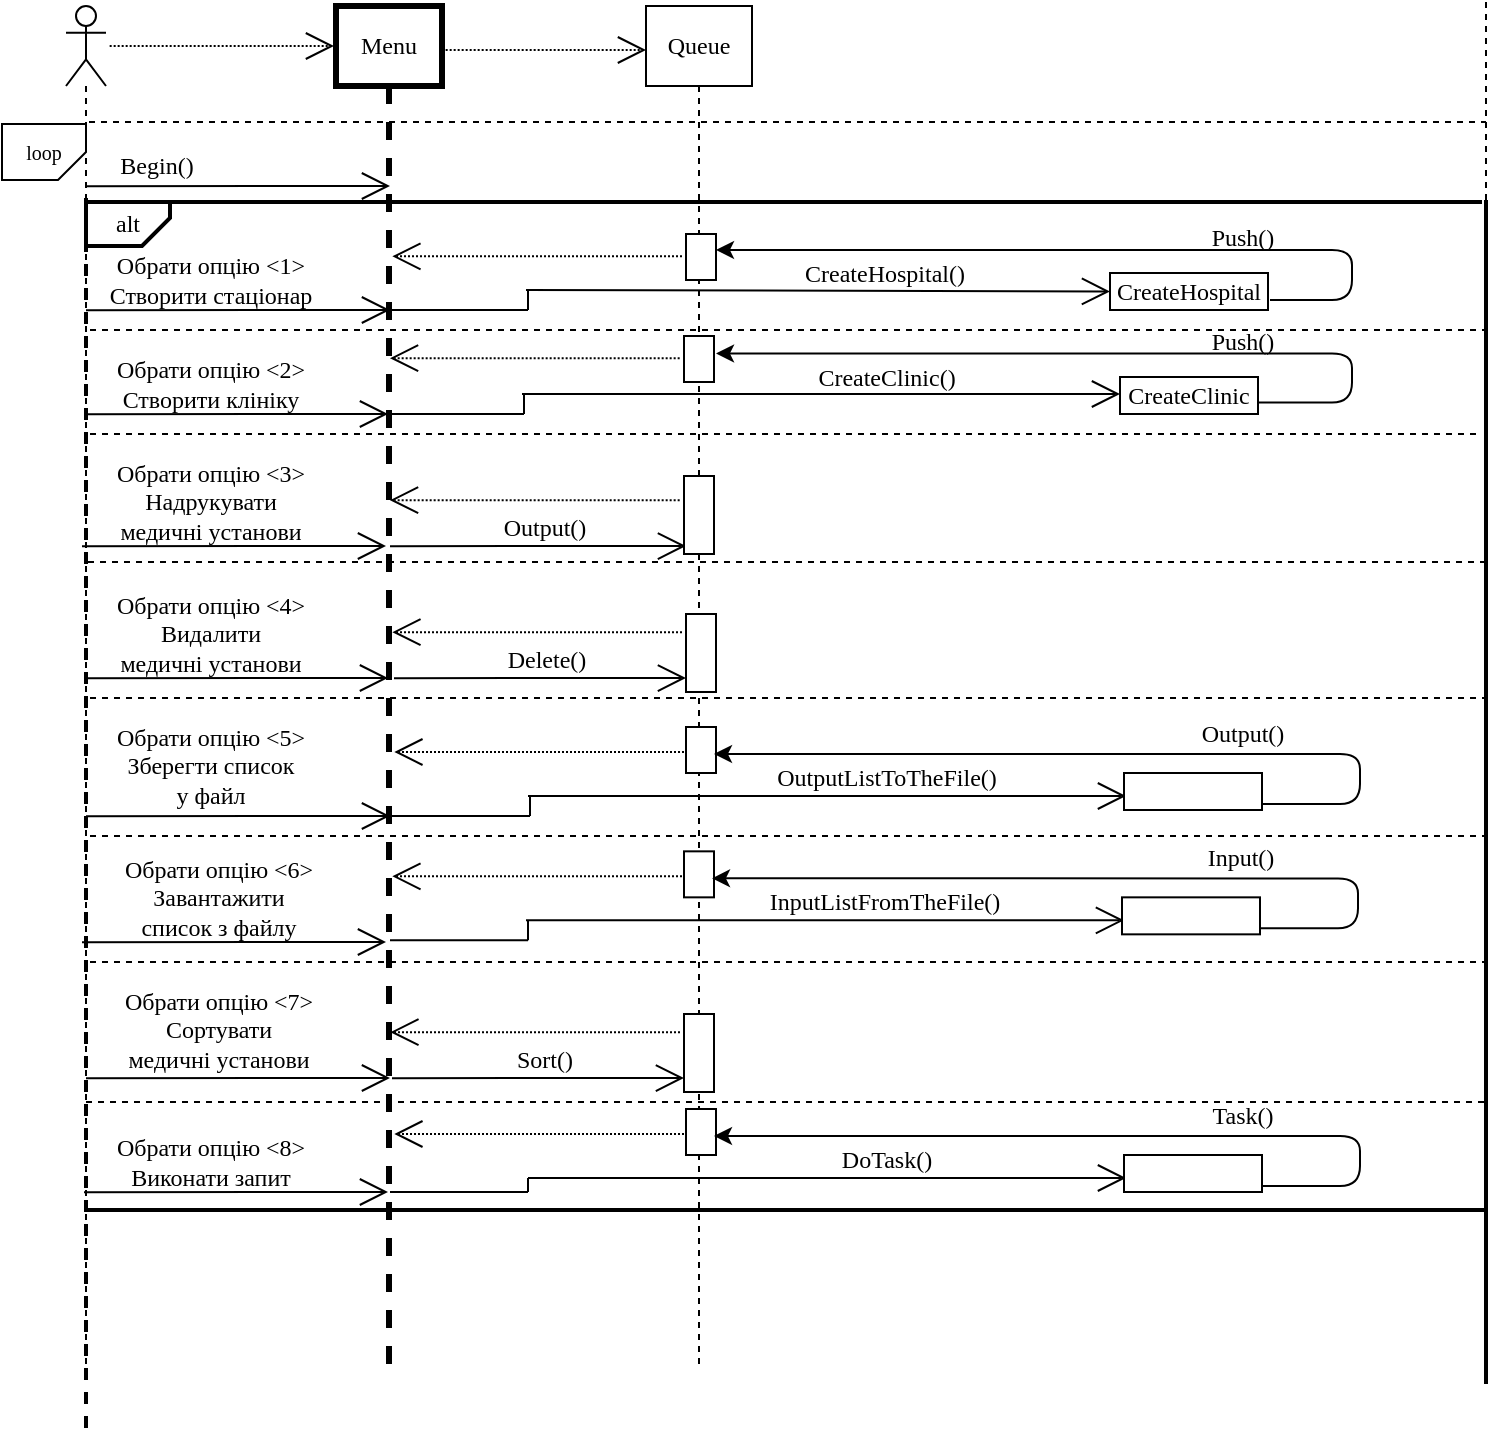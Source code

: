 <mxfile version="14.6.13" type="device"><diagram id="51WjsTU2TKS82cdjhTCn" name="Page-1"><mxGraphModel dx="1038" dy="1717" grid="0" gridSize="10" guides="1" tooltips="1" connect="1" arrows="1" fold="1" page="1" pageScale="1" pageWidth="827" pageHeight="1169" math="0" shadow="0"><root><mxCell id="0"/><mxCell id="1" parent="0"/><mxCell id="gkSrucUbCLl49yAsPyJy-1" value="" style="shape=umlLifeline;participant=umlActor;perimeter=lifelinePerimeter;whiteSpace=wrap;html=1;container=1;collapsible=0;recursiveResize=0;verticalAlign=top;spacingTop=36;outlineConnect=0;" parent="1" vertex="1"><mxGeometry x="50" width="20" height="680" as="geometry"/></mxCell><mxCell id="sASarReEPnSG1Yu1dlLm-104" value="" style="endArrow=none;dashed=1;html=1;fontFamily=Times New Roman;fontSize=11;strokeWidth=2;" edge="1" parent="gkSrucUbCLl49yAsPyJy-1"><mxGeometry width="50" height="50" relative="1" as="geometry"><mxPoint x="10" y="711" as="sourcePoint"/><mxPoint x="10" y="96" as="targetPoint"/></mxGeometry></mxCell><mxCell id="gkSrucUbCLl49yAsPyJy-5" value="Begin()" style="text;html=1;align=center;verticalAlign=middle;resizable=0;points=[];autosize=1;strokeColor=none;fontFamily=Times New Roman;" parent="1" vertex="1"><mxGeometry x="70" y="70" width="50" height="20" as="geometry"/></mxCell><mxCell id="gkSrucUbCLl49yAsPyJy-6" value="Обрати опцію &amp;lt;1&amp;gt;&lt;br&gt;Створити стаціонар" style="text;html=1;align=center;verticalAlign=middle;resizable=0;points=[];autosize=1;strokeColor=none;fontFamily=Times New Roman;" parent="1" vertex="1"><mxGeometry x="66" y="121" width="112" height="31" as="geometry"/></mxCell><mxCell id="gkSrucUbCLl49yAsPyJy-7" value="Обрати опцію &amp;lt;2&amp;gt;&lt;br&gt;Створити клініку" style="text;html=1;align=center;verticalAlign=middle;resizable=0;points=[];autosize=1;strokeColor=none;fontFamily=Times New Roman;" parent="1" vertex="1"><mxGeometry x="70" y="173" width="104" height="31" as="geometry"/></mxCell><mxCell id="gkSrucUbCLl49yAsPyJy-8" value="Обрати опцію &amp;lt;3&amp;gt;&lt;br&gt;Надрукувати&lt;br&gt;медичні установи" style="text;html=1;align=center;verticalAlign=middle;resizable=0;points=[];autosize=1;strokeColor=none;fontFamily=Times New Roman;" parent="1" vertex="1"><mxGeometry x="70" y="225" width="104" height="45" as="geometry"/></mxCell><mxCell id="gkSrucUbCLl49yAsPyJy-9" value="Обрати опцію &amp;lt;4&amp;gt;&lt;br&gt;Видалити&lt;br&gt;медичні установи" style="text;html=1;align=center;verticalAlign=middle;resizable=0;points=[];autosize=1;strokeColor=none;fontFamily=Times New Roman;" parent="1" vertex="1"><mxGeometry x="70" y="291" width="104" height="45" as="geometry"/></mxCell><mxCell id="gkSrucUbCLl49yAsPyJy-10" value="Обрати опцію &amp;lt;5&amp;gt;&lt;br&gt;Зберегти список&lt;br&gt;у файл" style="text;html=1;align=center;verticalAlign=middle;resizable=0;points=[];autosize=1;strokeColor=none;fontFamily=Times New Roman;" parent="1" vertex="1"><mxGeometry x="70" y="357" width="104" height="45" as="geometry"/></mxCell><mxCell id="gkSrucUbCLl49yAsPyJy-11" value="Обрати опцію &amp;lt;6&amp;gt;&lt;br&gt;Завантажити&lt;br&gt;список з файлу" style="text;html=1;align=center;verticalAlign=middle;resizable=0;points=[];autosize=1;strokeColor=none;fontFamily=Times New Roman;" parent="1" vertex="1"><mxGeometry x="74" y="423" width="104" height="45" as="geometry"/></mxCell><mxCell id="gkSrucUbCLl49yAsPyJy-12" value="Обрати опцію &amp;lt;7&amp;gt;&lt;br&gt;Сортувати&lt;br&gt;медичні установи" style="text;html=1;align=center;verticalAlign=middle;resizable=0;points=[];autosize=1;strokeColor=none;fontFamily=Times New Roman;" parent="1" vertex="1"><mxGeometry x="74" y="489" width="104" height="45" as="geometry"/></mxCell><mxCell id="gkSrucUbCLl49yAsPyJy-13" value="Обрати опцію &amp;lt;8&amp;gt;&lt;br&gt;Виконати запит" style="text;html=1;align=center;verticalAlign=middle;resizable=0;points=[];autosize=1;strokeColor=none;fontFamily=Times New Roman;" parent="1" vertex="1"><mxGeometry x="70" y="562" width="104" height="31" as="geometry"/></mxCell><mxCell id="gkSrucUbCLl49yAsPyJy-15" value="Menu" style="shape=umlLifeline;perimeter=lifelinePerimeter;whiteSpace=wrap;html=1;container=1;collapsible=0;recursiveResize=0;outlineConnect=0;fontFamily=Times New Roman;strokeWidth=3;" parent="1" vertex="1"><mxGeometry x="185" width="53" height="679" as="geometry"/></mxCell><mxCell id="gkSrucUbCLl49yAsPyJy-16" value="" style="endArrow=open;endFill=1;endSize=12;html=1;fontFamily=Times New Roman;" parent="1" edge="1"><mxGeometry width="160" relative="1" as="geometry"><mxPoint x="60" y="90.08" as="sourcePoint"/><mxPoint x="212" y="90" as="targetPoint"/></mxGeometry></mxCell><mxCell id="gkSrucUbCLl49yAsPyJy-17" value="" style="endArrow=open;endFill=1;endSize=12;html=1;fontFamily=Times New Roman;" parent="1" edge="1"><mxGeometry width="160" relative="1" as="geometry"><mxPoint x="60" y="152.08" as="sourcePoint"/><mxPoint x="212" y="152" as="targetPoint"/></mxGeometry></mxCell><mxCell id="gkSrucUbCLl49yAsPyJy-18" value="" style="endArrow=open;endFill=1;endSize=12;html=1;fontFamily=Times New Roman;" parent="1" edge="1"><mxGeometry width="160" relative="1" as="geometry"><mxPoint x="59" y="204.08" as="sourcePoint"/><mxPoint x="211" y="204" as="targetPoint"/></mxGeometry></mxCell><mxCell id="gkSrucUbCLl49yAsPyJy-19" value="" style="endArrow=open;endFill=1;endSize=12;html=1;fontFamily=Times New Roman;" parent="1" edge="1"><mxGeometry width="160" relative="1" as="geometry"><mxPoint x="58" y="270.08" as="sourcePoint"/><mxPoint x="210" y="270" as="targetPoint"/></mxGeometry></mxCell><mxCell id="gkSrucUbCLl49yAsPyJy-20" value="" style="endArrow=open;endFill=1;endSize=12;html=1;fontFamily=Times New Roman;" parent="1" edge="1"><mxGeometry width="160" relative="1" as="geometry"><mxPoint x="59" y="336.08" as="sourcePoint"/><mxPoint x="211" y="336.0" as="targetPoint"/></mxGeometry></mxCell><mxCell id="gkSrucUbCLl49yAsPyJy-21" value="" style="endArrow=open;endFill=1;endSize=12;html=1;fontFamily=Times New Roman;" parent="1" edge="1"><mxGeometry width="160" relative="1" as="geometry"><mxPoint x="60" y="405.08" as="sourcePoint"/><mxPoint x="212" y="405" as="targetPoint"/></mxGeometry></mxCell><mxCell id="gkSrucUbCLl49yAsPyJy-22" value="" style="endArrow=open;endFill=1;endSize=12;html=1;fontFamily=Times New Roman;" parent="1" edge="1"><mxGeometry width="160" relative="1" as="geometry"><mxPoint x="58" y="468.08" as="sourcePoint"/><mxPoint x="210" y="468" as="targetPoint"/></mxGeometry></mxCell><mxCell id="gkSrucUbCLl49yAsPyJy-23" value="" style="endArrow=open;endFill=1;endSize=12;html=1;fontFamily=Times New Roman;" parent="1" edge="1"><mxGeometry width="160" relative="1" as="geometry"><mxPoint x="60" y="536.08" as="sourcePoint"/><mxPoint x="212" y="536" as="targetPoint"/></mxGeometry></mxCell><mxCell id="gkSrucUbCLl49yAsPyJy-24" value="" style="endArrow=open;endFill=1;endSize=12;html=1;fontFamily=Times New Roman;" parent="1" edge="1"><mxGeometry width="160" relative="1" as="geometry"><mxPoint x="59" y="593.08" as="sourcePoint"/><mxPoint x="211" y="593" as="targetPoint"/></mxGeometry></mxCell><mxCell id="gkSrucUbCLl49yAsPyJy-26" value="Queue" style="shape=umlLifeline;perimeter=lifelinePerimeter;whiteSpace=wrap;html=1;container=1;collapsible=0;recursiveResize=0;outlineConnect=0;fontFamily=Times New Roman;gradientColor=none;" parent="1" vertex="1"><mxGeometry x="340" width="53" height="679" as="geometry"/></mxCell><mxCell id="sASarReEPnSG1Yu1dlLm-58" value="" style="rounded=0;whiteSpace=wrap;html=1;fontFamily=Times New Roman;fontSize=11;" vertex="1" parent="gkSrucUbCLl49yAsPyJy-26"><mxGeometry x="20" y="360.5" width="15" height="23" as="geometry"/></mxCell><mxCell id="gkSrucUbCLl49yAsPyJy-28" value="" style="endArrow=open;endFill=1;endSize=12;html=1;fontFamily=Times New Roman;entryX=0;entryY=0.5;entryDx=0;entryDy=0;" parent="1" edge="1" target="sASarReEPnSG1Yu1dlLm-19"><mxGeometry width="160" relative="1" as="geometry"><mxPoint x="280" y="142" as="sourcePoint"/><mxPoint x="579" y="142" as="targetPoint"/></mxGeometry></mxCell><mxCell id="gkSrucUbCLl49yAsPyJy-30" value="" style="endArrow=open;endFill=1;endSize=12;html=1;fontFamily=Times New Roman;" parent="1" edge="1"><mxGeometry width="160" relative="1" as="geometry"><mxPoint x="212" y="270.08" as="sourcePoint"/><mxPoint x="360" y="270" as="targetPoint"/></mxGeometry></mxCell><mxCell id="gkSrucUbCLl49yAsPyJy-31" value="" style="endArrow=open;endFill=1;endSize=12;html=1;fontFamily=Times New Roman;" parent="1" edge="1"><mxGeometry width="160" relative="1" as="geometry"><mxPoint x="214" y="336.08" as="sourcePoint"/><mxPoint x="360" y="336" as="targetPoint"/></mxGeometry></mxCell><mxCell id="sASarReEPnSG1Yu1dlLm-1" value="" style="endArrow=none;dashed=1;html=1;" edge="1" parent="1"><mxGeometry width="50" height="50" relative="1" as="geometry"><mxPoint x="61.5" y="58" as="sourcePoint"/><mxPoint x="760" y="58" as="targetPoint"/></mxGeometry></mxCell><mxCell id="sASarReEPnSG1Yu1dlLm-2" value="" style="endArrow=none;html=1;strokeWidth=2;" edge="1" parent="1"><mxGeometry width="50" height="50" relative="1" as="geometry"><mxPoint x="62" y="98" as="sourcePoint"/><mxPoint x="758" y="98" as="targetPoint"/></mxGeometry></mxCell><mxCell id="sASarReEPnSG1Yu1dlLm-3" value="" style="endArrow=none;dashed=1;html=1;" edge="1" parent="1"><mxGeometry width="50" height="50" relative="1" as="geometry"><mxPoint x="62" y="162" as="sourcePoint"/><mxPoint x="761" y="162" as="targetPoint"/></mxGeometry></mxCell><mxCell id="sASarReEPnSG1Yu1dlLm-4" value="" style="endArrow=none;dashed=1;html=1;" edge="1" parent="1"><mxGeometry width="50" height="50" relative="1" as="geometry"><mxPoint x="62" y="214" as="sourcePoint"/><mxPoint x="758" y="214" as="targetPoint"/></mxGeometry></mxCell><mxCell id="sASarReEPnSG1Yu1dlLm-5" value="" style="endArrow=none;dashed=1;html=1;" edge="1" parent="1"><mxGeometry width="50" height="50" relative="1" as="geometry"><mxPoint x="61" y="278" as="sourcePoint"/><mxPoint x="759" y="278" as="targetPoint"/></mxGeometry></mxCell><mxCell id="sASarReEPnSG1Yu1dlLm-6" value="" style="endArrow=none;dashed=1;html=1;" edge="1" parent="1"><mxGeometry width="50" height="50" relative="1" as="geometry"><mxPoint x="62" y="346" as="sourcePoint"/><mxPoint x="760" y="346" as="targetPoint"/></mxGeometry></mxCell><mxCell id="sASarReEPnSG1Yu1dlLm-7" value="" style="endArrow=none;dashed=1;html=1;" edge="1" parent="1"><mxGeometry width="50" height="50" relative="1" as="geometry"><mxPoint x="62" y="415" as="sourcePoint"/><mxPoint x="761" y="415" as="targetPoint"/></mxGeometry></mxCell><mxCell id="sASarReEPnSG1Yu1dlLm-8" value="" style="endArrow=none;dashed=1;html=1;" edge="1" parent="1"><mxGeometry width="50" height="50" relative="1" as="geometry"><mxPoint x="62" y="478" as="sourcePoint"/><mxPoint x="761" y="478" as="targetPoint"/></mxGeometry></mxCell><mxCell id="sASarReEPnSG1Yu1dlLm-9" value="" style="endArrow=none;dashed=1;html=1;" edge="1" parent="1"><mxGeometry width="50" height="50" relative="1" as="geometry"><mxPoint x="60" y="548" as="sourcePoint"/><mxPoint x="759" y="548" as="targetPoint"/></mxGeometry></mxCell><mxCell id="sASarReEPnSG1Yu1dlLm-10" value="" style="endArrow=none;dashed=1;html=1;strokeWidth=2;" edge="1" parent="1"><mxGeometry width="50" height="50" relative="1" as="geometry"><mxPoint x="62" y="602" as="sourcePoint"/><mxPoint x="760" y="602" as="targetPoint"/></mxGeometry></mxCell><mxCell id="sASarReEPnSG1Yu1dlLm-11" value="" style="endArrow=none;html=1;strokeWidth=2;" edge="1" parent="1"><mxGeometry width="50" height="50" relative="1" as="geometry"><mxPoint x="60" y="602" as="sourcePoint"/><mxPoint x="758" y="602" as="targetPoint"/></mxGeometry></mxCell><mxCell id="sASarReEPnSG1Yu1dlLm-12" value="CreateHospital()" style="text;html=1;align=center;verticalAlign=middle;resizable=0;points=[];autosize=1;strokeColor=none;fontFamily=Times New Roman;" vertex="1" parent="1"><mxGeometry x="414" y="125" width="90" height="18" as="geometry"/></mxCell><mxCell id="sASarReEPnSG1Yu1dlLm-16" value="" style="endArrow=none;html=1;" edge="1" parent="1"><mxGeometry width="50" height="50" relative="1" as="geometry"><mxPoint x="212" y="152" as="sourcePoint"/><mxPoint x="281" y="152" as="targetPoint"/></mxGeometry></mxCell><mxCell id="sASarReEPnSG1Yu1dlLm-17" value="" style="endArrow=none;html=1;" edge="1" parent="1"><mxGeometry width="50" height="50" relative="1" as="geometry"><mxPoint x="281" y="152" as="sourcePoint"/><mxPoint x="281" y="142" as="targetPoint"/></mxGeometry></mxCell><mxCell id="sASarReEPnSG1Yu1dlLm-19" value="CreateHospital" style="rounded=0;whiteSpace=wrap;html=1;fontFamily=Times New Roman;" vertex="1" parent="1"><mxGeometry x="572" y="133.5" width="79" height="18.5" as="geometry"/></mxCell><mxCell id="sASarReEPnSG1Yu1dlLm-20" value="" style="edgeStyle=segmentEdgeStyle;endArrow=classic;html=1;fontSize=11;" edge="1" parent="1"><mxGeometry width="50" height="50" relative="1" as="geometry"><mxPoint x="652" y="147" as="sourcePoint"/><mxPoint x="375" y="122" as="targetPoint"/><Array as="points"><mxPoint x="693" y="147"/><mxPoint x="693" y="122"/><mxPoint x="646" y="122"/></Array></mxGeometry></mxCell><mxCell id="sASarReEPnSG1Yu1dlLm-22" value="&lt;font style=&quot;font-size: 12px&quot;&gt;Push()&lt;/font&gt;" style="text;html=1;align=center;verticalAlign=middle;resizable=0;points=[];autosize=1;strokeColor=none;fontSize=11;fontFamily=Times New Roman;" vertex="1" parent="1"><mxGeometry x="617" y="107" width="41" height="18" as="geometry"/></mxCell><mxCell id="sASarReEPnSG1Yu1dlLm-25" value="" style="rounded=0;whiteSpace=wrap;html=1;fontFamily=Times New Roman;fontSize=11;" vertex="1" parent="1"><mxGeometry x="360" y="114" width="15" height="23" as="geometry"/></mxCell><mxCell id="sASarReEPnSG1Yu1dlLm-28" value="" style="endArrow=open;endFill=1;endSize=12;html=1;fontFamily=Times New Roman;dashed=1;dashPattern=1 1;" edge="1" parent="1"><mxGeometry width="160" relative="1" as="geometry"><mxPoint x="358" y="125.16" as="sourcePoint"/><mxPoint x="213.167" y="125.16" as="targetPoint"/></mxGeometry></mxCell><mxCell id="sASarReEPnSG1Yu1dlLm-30" value="" style="endArrow=none;html=1;" edge="1" parent="1"><mxGeometry width="50" height="50" relative="1" as="geometry"><mxPoint x="210" y="204" as="sourcePoint"/><mxPoint x="279" y="204" as="targetPoint"/></mxGeometry></mxCell><mxCell id="sASarReEPnSG1Yu1dlLm-31" value="" style="endArrow=none;html=1;" edge="1" parent="1"><mxGeometry width="50" height="50" relative="1" as="geometry"><mxPoint x="279" y="204" as="sourcePoint"/><mxPoint x="279" y="194" as="targetPoint"/></mxGeometry></mxCell><mxCell id="sASarReEPnSG1Yu1dlLm-32" value="" style="endArrow=open;endFill=1;endSize=12;html=1;fontFamily=Times New Roman;" edge="1" parent="1"><mxGeometry width="160" relative="1" as="geometry"><mxPoint x="278" y="194" as="sourcePoint"/><mxPoint x="577" y="194" as="targetPoint"/></mxGeometry></mxCell><mxCell id="sASarReEPnSG1Yu1dlLm-33" value="CreateClinic()" style="text;html=1;align=center;verticalAlign=middle;resizable=0;points=[];autosize=1;strokeColor=none;fontFamily=Times New Roman;" vertex="1" parent="1"><mxGeometry x="420" y="177" width="79" height="18" as="geometry"/></mxCell><mxCell id="sASarReEPnSG1Yu1dlLm-35" value="CreateClinic" style="rounded=0;whiteSpace=wrap;html=1;fontFamily=Times New Roman;" vertex="1" parent="1"><mxGeometry x="577" y="185.5" width="69" height="18.5" as="geometry"/></mxCell><mxCell id="sASarReEPnSG1Yu1dlLm-38" value="" style="edgeStyle=segmentEdgeStyle;endArrow=classic;html=1;fontSize=11;" edge="1" parent="1"><mxGeometry width="50" height="50" relative="1" as="geometry"><mxPoint x="646" y="198.24" as="sourcePoint"/><mxPoint x="375" y="173.74" as="targetPoint"/><Array as="points"><mxPoint x="693" y="198.74"/><mxPoint x="693" y="173.74"/><mxPoint x="646" y="173.74"/></Array></mxGeometry></mxCell><mxCell id="sASarReEPnSG1Yu1dlLm-39" value="&lt;font style=&quot;font-size: 12px&quot;&gt;Push()&lt;/font&gt;" style="text;html=1;align=center;verticalAlign=middle;resizable=0;points=[];autosize=1;strokeColor=none;fontSize=11;fontFamily=Times New Roman;" vertex="1" parent="1"><mxGeometry x="617" y="159" width="41" height="18" as="geometry"/></mxCell><mxCell id="sASarReEPnSG1Yu1dlLm-40" value="" style="rounded=0;whiteSpace=wrap;html=1;fontFamily=Times New Roman;fontSize=11;" vertex="1" parent="1"><mxGeometry x="359" y="165" width="15" height="23" as="geometry"/></mxCell><mxCell id="sASarReEPnSG1Yu1dlLm-41" value="" style="endArrow=open;endFill=1;endSize=12;html=1;fontFamily=Times New Roman;dashed=1;dashPattern=1 1;" edge="1" parent="1"><mxGeometry width="160" relative="1" as="geometry"><mxPoint x="356.83" y="176.08" as="sourcePoint"/><mxPoint x="211.997" y="176.08" as="targetPoint"/></mxGeometry></mxCell><mxCell id="sASarReEPnSG1Yu1dlLm-42" value="" style="rounded=0;whiteSpace=wrap;html=1;fontFamily=Times New Roman;fontSize=11;direction=west;" vertex="1" parent="1"><mxGeometry x="359" y="235" width="15" height="39" as="geometry"/></mxCell><mxCell id="sASarReEPnSG1Yu1dlLm-44" value="Output()" style="text;html=1;align=center;verticalAlign=middle;resizable=0;points=[];autosize=1;strokeColor=none;fontFamily=Times New Roman;" vertex="1" parent="1"><mxGeometry x="263" y="252" width="52" height="18" as="geometry"/></mxCell><mxCell id="sASarReEPnSG1Yu1dlLm-45" value="" style="endArrow=open;endFill=1;endSize=12;html=1;fontFamily=Times New Roman;dashed=1;dashPattern=1 1;" edge="1" parent="1"><mxGeometry width="160" relative="1" as="geometry"><mxPoint x="356.83" y="247.08" as="sourcePoint"/><mxPoint x="211.997" y="247.08" as="targetPoint"/></mxGeometry></mxCell><mxCell id="sASarReEPnSG1Yu1dlLm-46" value="" style="rounded=0;whiteSpace=wrap;html=1;fontFamily=Times New Roman;fontSize=11;direction=west;" vertex="1" parent="1"><mxGeometry x="360" y="304" width="15" height="39" as="geometry"/></mxCell><mxCell id="sASarReEPnSG1Yu1dlLm-47" value="Delete()" style="text;html=1;align=center;verticalAlign=middle;resizable=0;points=[];autosize=1;strokeColor=none;fontFamily=Times New Roman;" vertex="1" parent="1"><mxGeometry x="265" y="318" width="49" height="18" as="geometry"/></mxCell><mxCell id="sASarReEPnSG1Yu1dlLm-48" value="" style="endArrow=open;endFill=1;endSize=12;html=1;fontFamily=Times New Roman;dashed=1;dashPattern=1 1;" edge="1" parent="1"><mxGeometry width="160" relative="1" as="geometry"><mxPoint x="358.0" y="313.08" as="sourcePoint"/><mxPoint x="213.167" y="313.08" as="targetPoint"/></mxGeometry></mxCell><mxCell id="sASarReEPnSG1Yu1dlLm-51" value="" style="endArrow=none;html=1;" edge="1" parent="1"><mxGeometry width="50" height="50" relative="1" as="geometry"><mxPoint x="213.0" y="405" as="sourcePoint"/><mxPoint x="282" y="405" as="targetPoint"/></mxGeometry></mxCell><mxCell id="sASarReEPnSG1Yu1dlLm-52" value="" style="endArrow=none;html=1;" edge="1" parent="1"><mxGeometry width="50" height="50" relative="1" as="geometry"><mxPoint x="282" y="405" as="sourcePoint"/><mxPoint x="282" y="395" as="targetPoint"/></mxGeometry></mxCell><mxCell id="sASarReEPnSG1Yu1dlLm-53" value="" style="endArrow=open;endFill=1;endSize=12;html=1;fontFamily=Times New Roman;" edge="1" parent="1"><mxGeometry width="160" relative="1" as="geometry"><mxPoint x="281" y="395" as="sourcePoint"/><mxPoint x="580" y="395" as="targetPoint"/></mxGeometry></mxCell><mxCell id="sASarReEPnSG1Yu1dlLm-54" value="OutputListToTheFile()" style="text;html=1;align=center;verticalAlign=middle;resizable=0;points=[];autosize=1;strokeColor=none;fontFamily=Times New Roman;" vertex="1" parent="1"><mxGeometry x="399.5" y="377" width="120" height="18" as="geometry"/></mxCell><mxCell id="sASarReEPnSG1Yu1dlLm-55" value="" style="rounded=0;whiteSpace=wrap;html=1;fontFamily=Times New Roman;" vertex="1" parent="1"><mxGeometry x="579" y="383.5" width="69" height="18.5" as="geometry"/></mxCell><mxCell id="sASarReEPnSG1Yu1dlLm-56" value="" style="edgeStyle=segmentEdgeStyle;endArrow=classic;html=1;fontSize=11;" edge="1" parent="1" source="sASarReEPnSG1Yu1dlLm-55"><mxGeometry width="50" height="50" relative="1" as="geometry"><mxPoint x="650" y="398.26" as="sourcePoint"/><mxPoint x="374" y="374" as="targetPoint"/><Array as="points"><mxPoint x="697" y="399"/><mxPoint x="697" y="374"/></Array></mxGeometry></mxCell><mxCell id="sASarReEPnSG1Yu1dlLm-57" value="&lt;span style=&quot;font-size: 12px&quot;&gt;Output()&lt;/span&gt;" style="text;html=1;align=center;verticalAlign=middle;resizable=0;points=[];autosize=1;strokeColor=none;fontSize=11;fontFamily=Times New Roman;" vertex="1" parent="1"><mxGeometry x="612" y="355" width="52" height="18" as="geometry"/></mxCell><mxCell id="sASarReEPnSG1Yu1dlLm-59" value="" style="endArrow=open;endFill=1;endSize=12;html=1;fontFamily=Times New Roman;dashed=1;dashPattern=1 1;" edge="1" parent="1"><mxGeometry width="160" relative="1" as="geometry"><mxPoint x="359.0" y="373.0" as="sourcePoint"/><mxPoint x="214.167" y="373.0" as="targetPoint"/></mxGeometry></mxCell><mxCell id="sASarReEPnSG1Yu1dlLm-68" value="" style="rounded=0;whiteSpace=wrap;html=1;fontFamily=Times New Roman;fontSize=11;" vertex="1" parent="1"><mxGeometry x="359" y="422.67" width="15" height="23" as="geometry"/></mxCell><mxCell id="sASarReEPnSG1Yu1dlLm-69" value="" style="endArrow=none;html=1;" edge="1" parent="1"><mxGeometry width="50" height="50" relative="1" as="geometry"><mxPoint x="212" y="467.17" as="sourcePoint"/><mxPoint x="281" y="467.17" as="targetPoint"/></mxGeometry></mxCell><mxCell id="sASarReEPnSG1Yu1dlLm-70" value="" style="endArrow=none;html=1;" edge="1" parent="1"><mxGeometry width="50" height="50" relative="1" as="geometry"><mxPoint x="281" y="467.17" as="sourcePoint"/><mxPoint x="281" y="457.17" as="targetPoint"/></mxGeometry></mxCell><mxCell id="sASarReEPnSG1Yu1dlLm-71" value="" style="endArrow=open;endFill=1;endSize=12;html=1;fontFamily=Times New Roman;" edge="1" parent="1"><mxGeometry width="160" relative="1" as="geometry"><mxPoint x="280" y="457.17" as="sourcePoint"/><mxPoint x="579" y="457.17" as="targetPoint"/></mxGeometry></mxCell><mxCell id="sASarReEPnSG1Yu1dlLm-72" value="InputListFromTheFile()" style="text;html=1;align=center;verticalAlign=middle;resizable=0;points=[];autosize=1;strokeColor=none;fontFamily=Times New Roman;" vertex="1" parent="1"><mxGeometry x="396.5" y="439.17" width="125" height="18" as="geometry"/></mxCell><mxCell id="sASarReEPnSG1Yu1dlLm-73" value="" style="rounded=0;whiteSpace=wrap;html=1;fontFamily=Times New Roman;" vertex="1" parent="1"><mxGeometry x="578" y="445.67" width="69" height="18.5" as="geometry"/></mxCell><mxCell id="sASarReEPnSG1Yu1dlLm-74" value="" style="edgeStyle=segmentEdgeStyle;endArrow=classic;html=1;fontSize=11;" edge="1" parent="1" source="sASarReEPnSG1Yu1dlLm-73"><mxGeometry width="50" height="50" relative="1" as="geometry"><mxPoint x="649" y="460.43" as="sourcePoint"/><mxPoint x="373" y="436.17" as="targetPoint"/><Array as="points"><mxPoint x="696" y="461.17"/><mxPoint x="696" y="436.17"/></Array></mxGeometry></mxCell><mxCell id="sASarReEPnSG1Yu1dlLm-75" value="&lt;span style=&quot;font-size: 12px&quot;&gt;Input()&lt;/span&gt;" style="text;html=1;align=center;verticalAlign=middle;resizable=0;points=[];autosize=1;strokeColor=none;fontSize=11;fontFamily=Times New Roman;" vertex="1" parent="1"><mxGeometry x="615" y="417.17" width="44" height="18" as="geometry"/></mxCell><mxCell id="sASarReEPnSG1Yu1dlLm-76" value="" style="endArrow=open;endFill=1;endSize=12;html=1;fontFamily=Times New Roman;dashed=1;dashPattern=1 1;" edge="1" parent="1"><mxGeometry width="160" relative="1" as="geometry"><mxPoint x="358" y="435.17" as="sourcePoint"/><mxPoint x="213.167" y="435.17" as="targetPoint"/></mxGeometry></mxCell><mxCell id="sASarReEPnSG1Yu1dlLm-77" value="" style="endArrow=open;endFill=1;endSize=12;html=1;fontFamily=Times New Roman;" edge="1" parent="1"><mxGeometry width="160" relative="1" as="geometry"><mxPoint x="213" y="536.08" as="sourcePoint"/><mxPoint x="359" y="536.0" as="targetPoint"/></mxGeometry></mxCell><mxCell id="sASarReEPnSG1Yu1dlLm-78" value="" style="rounded=0;whiteSpace=wrap;html=1;fontFamily=Times New Roman;fontSize=11;direction=west;" vertex="1" parent="1"><mxGeometry x="359" y="504" width="15" height="39" as="geometry"/></mxCell><mxCell id="sASarReEPnSG1Yu1dlLm-79" value="Sort()" style="text;html=1;align=center;verticalAlign=middle;resizable=0;points=[];autosize=1;strokeColor=none;fontFamily=Times New Roman;" vertex="1" parent="1"><mxGeometry x="270" y="518" width="38" height="18" as="geometry"/></mxCell><mxCell id="sASarReEPnSG1Yu1dlLm-80" value="" style="endArrow=open;endFill=1;endSize=12;html=1;fontFamily=Times New Roman;dashed=1;dashPattern=1 1;" edge="1" parent="1"><mxGeometry width="160" relative="1" as="geometry"><mxPoint x="357" y="513.08" as="sourcePoint"/><mxPoint x="212.167" y="513.08" as="targetPoint"/></mxGeometry></mxCell><mxCell id="sASarReEPnSG1Yu1dlLm-90" value="" style="rounded=0;whiteSpace=wrap;html=1;fontFamily=Times New Roman;fontSize=11;" vertex="1" parent="1"><mxGeometry x="360" y="551.5" width="15" height="23" as="geometry"/></mxCell><mxCell id="sASarReEPnSG1Yu1dlLm-91" value="" style="endArrow=none;html=1;" edge="1" parent="1"><mxGeometry width="50" height="50" relative="1" as="geometry"><mxPoint x="212" y="593.0" as="sourcePoint"/><mxPoint x="281" y="593.0" as="targetPoint"/><Array as="points"><mxPoint x="251" y="593"/></Array></mxGeometry></mxCell><mxCell id="sASarReEPnSG1Yu1dlLm-93" value="" style="endArrow=open;endFill=1;endSize=12;html=1;fontFamily=Times New Roman;" edge="1" parent="1"><mxGeometry width="160" relative="1" as="geometry"><mxPoint x="281" y="586.0" as="sourcePoint"/><mxPoint x="580" y="586.0" as="targetPoint"/></mxGeometry></mxCell><mxCell id="sASarReEPnSG1Yu1dlLm-94" value="DoTask()" style="text;html=1;align=center;verticalAlign=middle;resizable=0;points=[];autosize=1;strokeColor=none;fontFamily=Times New Roman;" vertex="1" parent="1"><mxGeometry x="432.5" y="568" width="55" height="18" as="geometry"/></mxCell><mxCell id="sASarReEPnSG1Yu1dlLm-95" value="" style="rounded=0;whiteSpace=wrap;html=1;fontFamily=Times New Roman;" vertex="1" parent="1"><mxGeometry x="579" y="574.5" width="69" height="18.5" as="geometry"/></mxCell><mxCell id="sASarReEPnSG1Yu1dlLm-96" value="" style="edgeStyle=segmentEdgeStyle;endArrow=classic;html=1;fontSize=11;" edge="1" parent="1" source="sASarReEPnSG1Yu1dlLm-95"><mxGeometry width="50" height="50" relative="1" as="geometry"><mxPoint x="650" y="589.26" as="sourcePoint"/><mxPoint x="374" y="565.0" as="targetPoint"/><Array as="points"><mxPoint x="697" y="590"/><mxPoint x="697" y="565"/></Array></mxGeometry></mxCell><mxCell id="sASarReEPnSG1Yu1dlLm-97" value="&lt;span style=&quot;font-size: 12px&quot;&gt;Task()&lt;/span&gt;" style="text;html=1;align=center;verticalAlign=middle;resizable=0;points=[];autosize=1;strokeColor=none;fontSize=11;fontFamily=Times New Roman;" vertex="1" parent="1"><mxGeometry x="618" y="546" width="40" height="18" as="geometry"/></mxCell><mxCell id="sASarReEPnSG1Yu1dlLm-98" value="" style="endArrow=open;endFill=1;endSize=12;html=1;fontFamily=Times New Roman;dashed=1;dashPattern=1 1;" edge="1" parent="1"><mxGeometry width="160" relative="1" as="geometry"><mxPoint x="359" y="564.0" as="sourcePoint"/><mxPoint x="214.167" y="564.0" as="targetPoint"/></mxGeometry></mxCell><mxCell id="sASarReEPnSG1Yu1dlLm-99" value="" style="endArrow=none;html=1;fontFamily=Times New Roman;fontSize=11;" edge="1" parent="1"><mxGeometry width="50" height="50" relative="1" as="geometry"><mxPoint x="281" y="593" as="sourcePoint"/><mxPoint x="281" y="586" as="targetPoint"/></mxGeometry></mxCell><mxCell id="sASarReEPnSG1Yu1dlLm-100" value="" style="endArrow=none;dashed=1;html=1;strokeWidth=1;fontFamily=Times New Roman;fontSize=11;" edge="1" parent="1"><mxGeometry width="50" height="50" relative="1" as="geometry"><mxPoint x="760" y="679" as="sourcePoint"/><mxPoint x="760" y="-2" as="targetPoint"/></mxGeometry></mxCell><mxCell id="sASarReEPnSG1Yu1dlLm-101" value="" style="endArrow=open;endFill=1;endSize=12;html=1;fontFamily=Times New Roman;dashed=1;dashPattern=1 1;" edge="1" parent="1"><mxGeometry width="160" relative="1" as="geometry"><mxPoint x="237.83" y="22.0" as="sourcePoint"/><mxPoint x="340" y="22" as="targetPoint"/></mxGeometry></mxCell><mxCell id="sASarReEPnSG1Yu1dlLm-102" value="" style="endArrow=open;endFill=1;endSize=12;html=1;fontFamily=Times New Roman;dashed=1;dashPattern=1 1;" edge="1" parent="1"><mxGeometry width="160" relative="1" as="geometry"><mxPoint x="71.83" y="20.0" as="sourcePoint"/><mxPoint x="184" y="20" as="targetPoint"/></mxGeometry></mxCell><mxCell id="sASarReEPnSG1Yu1dlLm-103" value="&lt;font size=&quot;1&quot;&gt;loop&lt;/font&gt;" style="shape=card;whiteSpace=wrap;html=1;fontFamily=Times New Roman;fontSize=11;strokeWidth=1;gradientColor=none;size=14;direction=west;" vertex="1" parent="1"><mxGeometry x="18" y="59" width="42" height="28" as="geometry"/></mxCell><mxCell id="sASarReEPnSG1Yu1dlLm-105" value="" style="endArrow=none;html=1;strokeWidth=2;" edge="1" parent="1"><mxGeometry width="50" height="50" relative="1" as="geometry"><mxPoint x="760" y="689" as="sourcePoint"/><mxPoint x="760" y="97" as="targetPoint"/></mxGeometry></mxCell><mxCell id="sASarReEPnSG1Yu1dlLm-106" value="&lt;span style=&quot;font-size: 12px&quot;&gt;alt&lt;/span&gt;" style="shape=card;whiteSpace=wrap;html=1;fontFamily=Times New Roman;fontSize=11;strokeWidth=2;gradientColor=none;size=14;direction=west;" vertex="1" parent="1"><mxGeometry x="60" y="98" width="42" height="22" as="geometry"/></mxCell></root></mxGraphModel></diagram></mxfile>